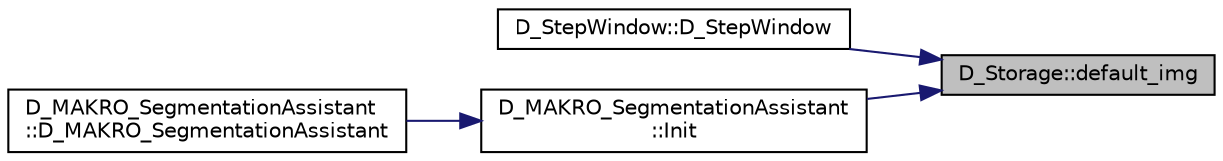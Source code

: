 digraph "D_Storage::default_img"
{
 // LATEX_PDF_SIZE
  edge [fontname="Helvetica",fontsize="10",labelfontname="Helvetica",labelfontsize="10"];
  node [fontname="Helvetica",fontsize="10",shape=record];
  rankdir="RL";
  Node1 [label="D_Storage::default_img",height=0.2,width=0.4,color="black", fillcolor="grey75", style="filled", fontcolor="black",tooltip=" "];
  Node1 -> Node2 [dir="back",color="midnightblue",fontsize="10",style="solid"];
  Node2 [label="D_StepWindow::D_StepWindow",height=0.2,width=0.4,color="black", fillcolor="white", style="filled",URL="$class_d___step_window.html#a3b5d88bc6a703824440b54e6bc467040",tooltip=" "];
  Node1 -> Node3 [dir="back",color="midnightblue",fontsize="10",style="solid"];
  Node3 [label="D_MAKRO_SegmentationAssistant\l::Init",height=0.2,width=0.4,color="black", fillcolor="white", style="filled",URL="$class_d___m_a_k_r_o___segmentation_assistant.html#a5103ae2336aa286e2696f21ee2b0f365",tooltip=" "];
  Node3 -> Node4 [dir="back",color="midnightblue",fontsize="10",style="solid"];
  Node4 [label="D_MAKRO_SegmentationAssistant\l::D_MAKRO_SegmentationAssistant",height=0.2,width=0.4,color="black", fillcolor="white", style="filled",URL="$class_d___m_a_k_r_o___segmentation_assistant.html#a8326bd7055a6d9f573a12d2f182517bc",tooltip=" "];
}
